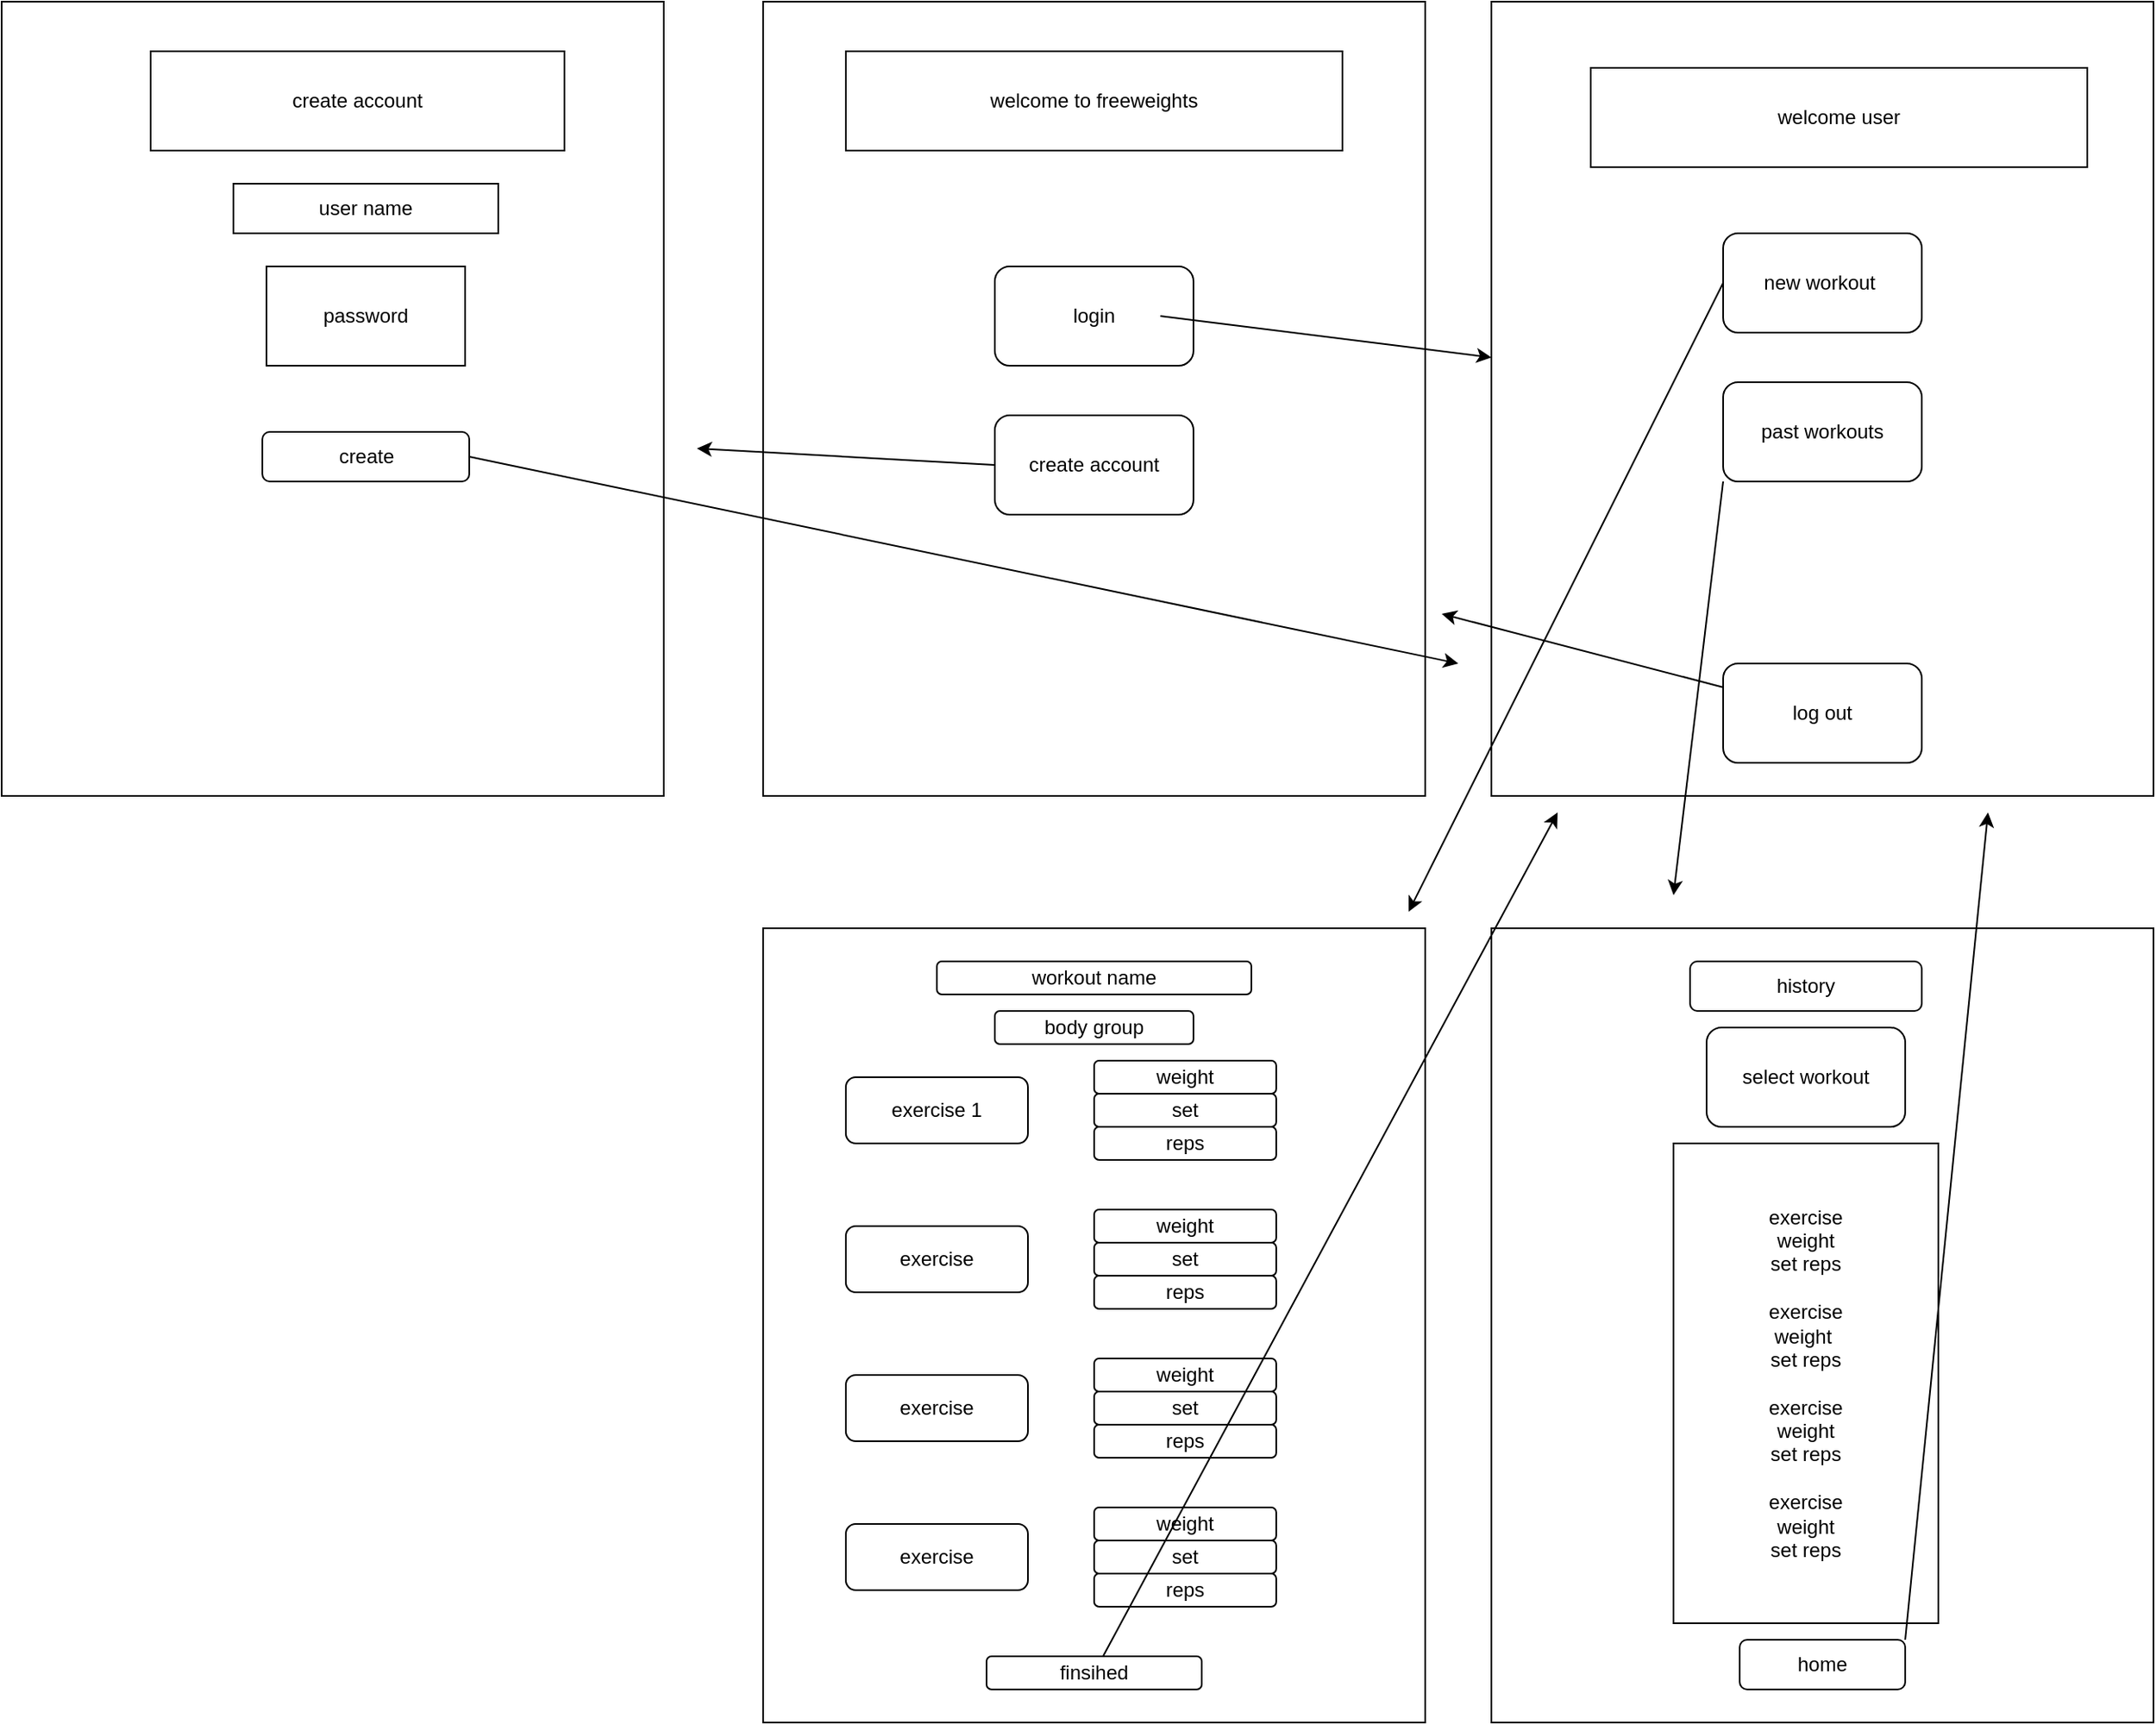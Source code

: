<mxfile>
    <diagram name="Page-1" id="R-vYNGDxhKF5BctZFVCK">
        <mxGraphModel dx="1239" dy="392" grid="1" gridSize="10" guides="1" tooltips="1" connect="1" arrows="1" fold="1" page="1" pageScale="1" pageWidth="850" pageHeight="1100" math="0" shadow="0">
            <root>
                <mxCell id="0"/>
                <mxCell id="1" parent="0"/>
                <mxCell id="vnXqLF_RoWk1uh71GDRZ-8" value="" style="rounded=0;whiteSpace=wrap;html=1;" parent="1" vertex="1">
                    <mxGeometry width="400" height="480" as="geometry"/>
                </mxCell>
                <mxCell id="vnXqLF_RoWk1uh71GDRZ-9" value="" style="rounded=0;whiteSpace=wrap;html=1;" parent="1" vertex="1">
                    <mxGeometry x="440" width="400" height="480" as="geometry"/>
                </mxCell>
                <mxCell id="vnXqLF_RoWk1uh71GDRZ-11" value="" style="rounded=0;whiteSpace=wrap;html=1;" parent="1" vertex="1">
                    <mxGeometry x="440" y="560" width="400" height="480" as="geometry"/>
                </mxCell>
                <mxCell id="vnXqLF_RoWk1uh71GDRZ-12" value="welcome to freeweights" style="rounded=0;whiteSpace=wrap;html=1;" parent="1" vertex="1">
                    <mxGeometry x="50" y="30" width="300" height="60" as="geometry"/>
                </mxCell>
                <mxCell id="vnXqLF_RoWk1uh71GDRZ-15" value="welcome user" style="rounded=0;whiteSpace=wrap;html=1;" parent="1" vertex="1">
                    <mxGeometry x="500" y="40" width="300" height="60" as="geometry"/>
                </mxCell>
                <mxCell id="vnXqLF_RoWk1uh71GDRZ-16" value="login" style="rounded=1;whiteSpace=wrap;html=1;" parent="1" vertex="1">
                    <mxGeometry x="140" y="160" width="120" height="60" as="geometry"/>
                </mxCell>
                <mxCell id="vnXqLF_RoWk1uh71GDRZ-17" value="create account" style="rounded=1;whiteSpace=wrap;html=1;" parent="1" vertex="1">
                    <mxGeometry x="140" y="250" width="120" height="60" as="geometry"/>
                </mxCell>
                <mxCell id="vnXqLF_RoWk1uh71GDRZ-18" value="new workout&amp;nbsp;" style="rounded=1;whiteSpace=wrap;html=1;" parent="1" vertex="1">
                    <mxGeometry x="580" y="140" width="120" height="60" as="geometry"/>
                </mxCell>
                <mxCell id="vnXqLF_RoWk1uh71GDRZ-19" value="log out" style="rounded=1;whiteSpace=wrap;html=1;" parent="1" vertex="1">
                    <mxGeometry x="580" y="400" width="120" height="60" as="geometry"/>
                </mxCell>
                <mxCell id="vnXqLF_RoWk1uh71GDRZ-20" value="past workouts" style="rounded=1;whiteSpace=wrap;html=1;" parent="1" vertex="1">
                    <mxGeometry x="580" y="230" width="120" height="60" as="geometry"/>
                </mxCell>
                <mxCell id="vnXqLF_RoWk1uh71GDRZ-22" value="" style="endArrow=classic;html=1;rounded=0;" parent="1" target="vnXqLF_RoWk1uh71GDRZ-9" edge="1">
                    <mxGeometry width="50" height="50" relative="1" as="geometry">
                        <mxPoint x="240" y="190" as="sourcePoint"/>
                        <mxPoint x="290" y="140" as="targetPoint"/>
                    </mxGeometry>
                </mxCell>
                <mxCell id="vnXqLF_RoWk1uh71GDRZ-25" value="" style="endArrow=none;html=1;rounded=0;" parent="1" target="vnXqLF_RoWk1uh71GDRZ-10" edge="1">
                    <mxGeometry width="50" height="50" relative="1" as="geometry">
                        <mxPoint x="80" y="690" as="sourcePoint"/>
                        <mxPoint x="-90" y="700" as="targetPoint"/>
                    </mxGeometry>
                </mxCell>
                <mxCell id="vnXqLF_RoWk1uh71GDRZ-10" value="" style="rounded=0;whiteSpace=wrap;html=1;" parent="1" vertex="1">
                    <mxGeometry y="560" width="400" height="480" as="geometry"/>
                </mxCell>
                <mxCell id="vnXqLF_RoWk1uh71GDRZ-31" value="workout name" style="rounded=1;whiteSpace=wrap;html=1;" parent="1" vertex="1">
                    <mxGeometry x="105" y="580" width="190" height="20" as="geometry"/>
                </mxCell>
                <mxCell id="vnXqLF_RoWk1uh71GDRZ-32" value="body group" style="rounded=1;whiteSpace=wrap;html=1;" parent="1" vertex="1">
                    <mxGeometry x="140" y="610" width="120" height="20" as="geometry"/>
                </mxCell>
                <mxCell id="vnXqLF_RoWk1uh71GDRZ-33" value="exercise 1" style="rounded=1;whiteSpace=wrap;html=1;" parent="1" vertex="1">
                    <mxGeometry x="50" y="650" width="110" height="40" as="geometry"/>
                </mxCell>
                <mxCell id="vnXqLF_RoWk1uh71GDRZ-35" value="weight" style="rounded=1;whiteSpace=wrap;html=1;" parent="1" vertex="1">
                    <mxGeometry x="200" y="640" width="110" height="20" as="geometry"/>
                </mxCell>
                <mxCell id="vnXqLF_RoWk1uh71GDRZ-36" value="set" style="rounded=1;whiteSpace=wrap;html=1;" parent="1" vertex="1">
                    <mxGeometry x="200" y="660" width="110" height="20" as="geometry"/>
                </mxCell>
                <mxCell id="vnXqLF_RoWk1uh71GDRZ-37" value="reps" style="rounded=1;whiteSpace=wrap;html=1;" parent="1" vertex="1">
                    <mxGeometry x="200" y="680" width="110" height="20" as="geometry"/>
                </mxCell>
                <mxCell id="vnXqLF_RoWk1uh71GDRZ-38" value="exercise" style="rounded=1;whiteSpace=wrap;html=1;" parent="1" vertex="1">
                    <mxGeometry x="50" y="740" width="110" height="40" as="geometry"/>
                </mxCell>
                <mxCell id="vnXqLF_RoWk1uh71GDRZ-39" value="weight" style="rounded=1;whiteSpace=wrap;html=1;" parent="1" vertex="1">
                    <mxGeometry x="200" y="730" width="110" height="20" as="geometry"/>
                </mxCell>
                <mxCell id="vnXqLF_RoWk1uh71GDRZ-41" value="reps" style="rounded=1;whiteSpace=wrap;html=1;" parent="1" vertex="1">
                    <mxGeometry x="200" y="770" width="110" height="20" as="geometry"/>
                </mxCell>
                <mxCell id="vnXqLF_RoWk1uh71GDRZ-42" value="set" style="rounded=1;whiteSpace=wrap;html=1;" parent="1" vertex="1">
                    <mxGeometry x="200" y="750" width="110" height="20" as="geometry"/>
                </mxCell>
                <mxCell id="vnXqLF_RoWk1uh71GDRZ-43" value="exercise" style="rounded=1;whiteSpace=wrap;html=1;" parent="1" vertex="1">
                    <mxGeometry x="50" y="830" width="110" height="40" as="geometry"/>
                </mxCell>
                <mxCell id="vnXqLF_RoWk1uh71GDRZ-44" value="weight" style="rounded=1;whiteSpace=wrap;html=1;" parent="1" vertex="1">
                    <mxGeometry x="200" y="820" width="110" height="20" as="geometry"/>
                </mxCell>
                <mxCell id="vnXqLF_RoWk1uh71GDRZ-45" value="reps" style="rounded=1;whiteSpace=wrap;html=1;" parent="1" vertex="1">
                    <mxGeometry x="200" y="860" width="110" height="20" as="geometry"/>
                </mxCell>
                <mxCell id="vnXqLF_RoWk1uh71GDRZ-46" value="set" style="rounded=1;whiteSpace=wrap;html=1;" parent="1" vertex="1">
                    <mxGeometry x="200" y="840" width="110" height="20" as="geometry"/>
                </mxCell>
                <mxCell id="vnXqLF_RoWk1uh71GDRZ-47" value="exercise" style="rounded=1;whiteSpace=wrap;html=1;" parent="1" vertex="1">
                    <mxGeometry x="50" y="920" width="110" height="40" as="geometry"/>
                </mxCell>
                <mxCell id="vnXqLF_RoWk1uh71GDRZ-48" value="weight" style="rounded=1;whiteSpace=wrap;html=1;" parent="1" vertex="1">
                    <mxGeometry x="200" y="910" width="110" height="20" as="geometry"/>
                </mxCell>
                <mxCell id="vnXqLF_RoWk1uh71GDRZ-49" value="reps" style="rounded=1;whiteSpace=wrap;html=1;" parent="1" vertex="1">
                    <mxGeometry x="200" y="950" width="110" height="20" as="geometry"/>
                </mxCell>
                <mxCell id="vnXqLF_RoWk1uh71GDRZ-50" value="set" style="rounded=1;whiteSpace=wrap;html=1;" parent="1" vertex="1">
                    <mxGeometry x="200" y="930" width="110" height="20" as="geometry"/>
                </mxCell>
                <mxCell id="vnXqLF_RoWk1uh71GDRZ-51" value="" style="endArrow=classic;html=1;rounded=0;exitX=0;exitY=0.5;exitDx=0;exitDy=0;" parent="1" source="vnXqLF_RoWk1uh71GDRZ-18" edge="1">
                    <mxGeometry width="50" height="50" relative="1" as="geometry">
                        <mxPoint x="400" y="400" as="sourcePoint"/>
                        <mxPoint x="390" y="550" as="targetPoint"/>
                    </mxGeometry>
                </mxCell>
                <mxCell id="vnXqLF_RoWk1uh71GDRZ-52" value="" style="endArrow=classic;html=1;rounded=0;" parent="1" source="vnXqLF_RoWk1uh71GDRZ-19" edge="1">
                    <mxGeometry width="50" height="50" relative="1" as="geometry">
                        <mxPoint x="400" y="400" as="sourcePoint"/>
                        <mxPoint x="410" y="370" as="targetPoint"/>
                    </mxGeometry>
                </mxCell>
                <mxCell id="vnXqLF_RoWk1uh71GDRZ-53" value="finsihed" style="rounded=1;whiteSpace=wrap;html=1;" parent="1" vertex="1">
                    <mxGeometry x="135" y="1000" width="130" height="20" as="geometry"/>
                </mxCell>
                <mxCell id="vnXqLF_RoWk1uh71GDRZ-54" value="" style="endArrow=classic;html=1;rounded=0;" parent="1" source="vnXqLF_RoWk1uh71GDRZ-53" edge="1">
                    <mxGeometry width="50" height="50" relative="1" as="geometry">
                        <mxPoint x="400" y="770" as="sourcePoint"/>
                        <mxPoint x="480" y="490" as="targetPoint"/>
                    </mxGeometry>
                </mxCell>
                <mxCell id="vnXqLF_RoWk1uh71GDRZ-55" value="history" style="rounded=1;whiteSpace=wrap;html=1;" parent="1" vertex="1">
                    <mxGeometry x="560" y="580" width="140" height="30" as="geometry"/>
                </mxCell>
                <mxCell id="vnXqLF_RoWk1uh71GDRZ-56" value="select workout" style="rounded=1;whiteSpace=wrap;html=1;" parent="1" vertex="1">
                    <mxGeometry x="570" y="620" width="120" height="60" as="geometry"/>
                </mxCell>
                <mxCell id="vnXqLF_RoWk1uh71GDRZ-58" value="exercise&lt;br&gt;weight&lt;br&gt;set reps&lt;br&gt;&lt;br&gt;exercise&lt;br&gt;weight&amp;nbsp;&lt;br&gt;set reps&lt;br&gt;&lt;br&gt;exercise&lt;br&gt;weight&lt;br&gt;set reps&lt;br&gt;&lt;br&gt;exercise&lt;br&gt;weight&lt;br&gt;set reps" style="rounded=0;whiteSpace=wrap;html=1;" parent="1" vertex="1">
                    <mxGeometry x="550" y="690" width="160" height="290" as="geometry"/>
                </mxCell>
                <mxCell id="vnXqLF_RoWk1uh71GDRZ-59" value="home" style="rounded=1;whiteSpace=wrap;html=1;" parent="1" vertex="1">
                    <mxGeometry x="590" y="990" width="100" height="30" as="geometry"/>
                </mxCell>
                <mxCell id="vnXqLF_RoWk1uh71GDRZ-60" value="" style="endArrow=classic;html=1;rounded=0;exitX=1;exitY=0;exitDx=0;exitDy=0;" parent="1" source="vnXqLF_RoWk1uh71GDRZ-59" edge="1">
                    <mxGeometry width="50" height="50" relative="1" as="geometry">
                        <mxPoint x="400" y="950" as="sourcePoint"/>
                        <mxPoint x="740" y="490" as="targetPoint"/>
                    </mxGeometry>
                </mxCell>
                <mxCell id="vnXqLF_RoWk1uh71GDRZ-61" value="" style="endArrow=classic;html=1;rounded=0;exitX=0;exitY=1;exitDx=0;exitDy=0;" parent="1" source="vnXqLF_RoWk1uh71GDRZ-20" edge="1">
                    <mxGeometry width="50" height="50" relative="1" as="geometry">
                        <mxPoint x="400" y="630" as="sourcePoint"/>
                        <mxPoint x="550" y="540" as="targetPoint"/>
                    </mxGeometry>
                </mxCell>
                <mxCell id="vnXqLF_RoWk1uh71GDRZ-62" value="" style="rounded=0;whiteSpace=wrap;html=1;" parent="1" vertex="1">
                    <mxGeometry x="-460" width="400" height="480" as="geometry"/>
                </mxCell>
                <mxCell id="vnXqLF_RoWk1uh71GDRZ-63" value="create account" style="rounded=0;whiteSpace=wrap;html=1;" parent="1" vertex="1">
                    <mxGeometry x="-370" y="30" width="250" height="60" as="geometry"/>
                </mxCell>
                <mxCell id="vnXqLF_RoWk1uh71GDRZ-64" value="user name" style="rounded=0;whiteSpace=wrap;html=1;" parent="1" vertex="1">
                    <mxGeometry x="-320" y="110" width="160" height="30" as="geometry"/>
                </mxCell>
                <mxCell id="vnXqLF_RoWk1uh71GDRZ-65" value="password" style="rounded=0;whiteSpace=wrap;html=1;" parent="1" vertex="1">
                    <mxGeometry x="-300" y="160" width="120" height="60" as="geometry"/>
                </mxCell>
                <mxCell id="vnXqLF_RoWk1uh71GDRZ-66" value="create" style="rounded=1;whiteSpace=wrap;html=1;" parent="1" vertex="1">
                    <mxGeometry x="-302.5" y="260" width="125" height="30" as="geometry"/>
                </mxCell>
                <mxCell id="vnXqLF_RoWk1uh71GDRZ-67" value="" style="endArrow=classic;html=1;rounded=0;exitX=0;exitY=0.5;exitDx=0;exitDy=0;" parent="1" source="vnXqLF_RoWk1uh71GDRZ-17" edge="1">
                    <mxGeometry width="50" height="50" relative="1" as="geometry">
                        <mxPoint x="400" y="460" as="sourcePoint"/>
                        <mxPoint x="-40" y="270" as="targetPoint"/>
                    </mxGeometry>
                </mxCell>
                <mxCell id="vnXqLF_RoWk1uh71GDRZ-68" value="" style="endArrow=classic;html=1;rounded=0;exitX=1;exitY=0.5;exitDx=0;exitDy=0;" parent="1" source="vnXqLF_RoWk1uh71GDRZ-66" edge="1">
                    <mxGeometry width="50" height="50" relative="1" as="geometry">
                        <mxPoint x="400" y="460" as="sourcePoint"/>
                        <mxPoint x="420" y="400" as="targetPoint"/>
                    </mxGeometry>
                </mxCell>
            </root>
        </mxGraphModel>
    </diagram>
</mxfile>